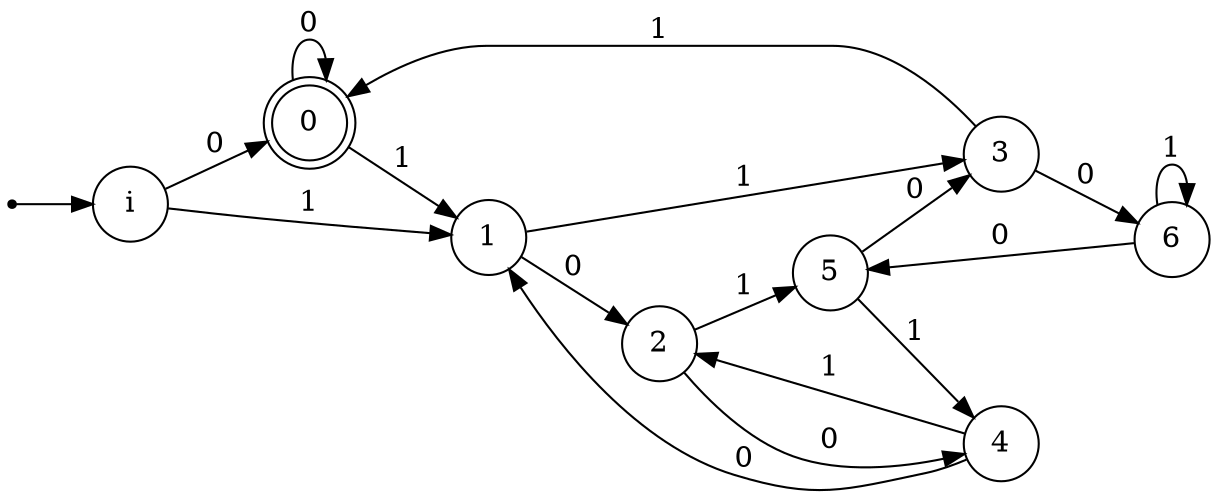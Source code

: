 digraph G {
    rankdir=LR;
    node [shape = point ]; qi
    i[shape="circle"]
    0[shape="doublecircle"]
    1[shape="circle"]
    2[shape="circle"]
    3[shape="circle"]
    4[shape="circle"]
    5[shape="circle"]
    6[shape="circle"]
    qi -> i
    i -> 0 [label="0"]
    i -> 1 [label="1"]
    0 -> 0 [label="0"]
    0 -> 1 [label="1"]
    1 -> 2 [label="0"]
    1 -> 3 [label="1"]
    2 -> 4 [label="0"]
    2 -> 5 [label="1"]
    3 -> 0 [label="1"]
    3 -> 6 [label="0"]
    4 -> 2 [label="1"]
    4 -> 1 [label="0"]
    5 -> 3 [label="0"]
    5 -> 4 [label="1"]
    6 -> 6 [label="1"]
    6 -> 5 [label="0"]

}